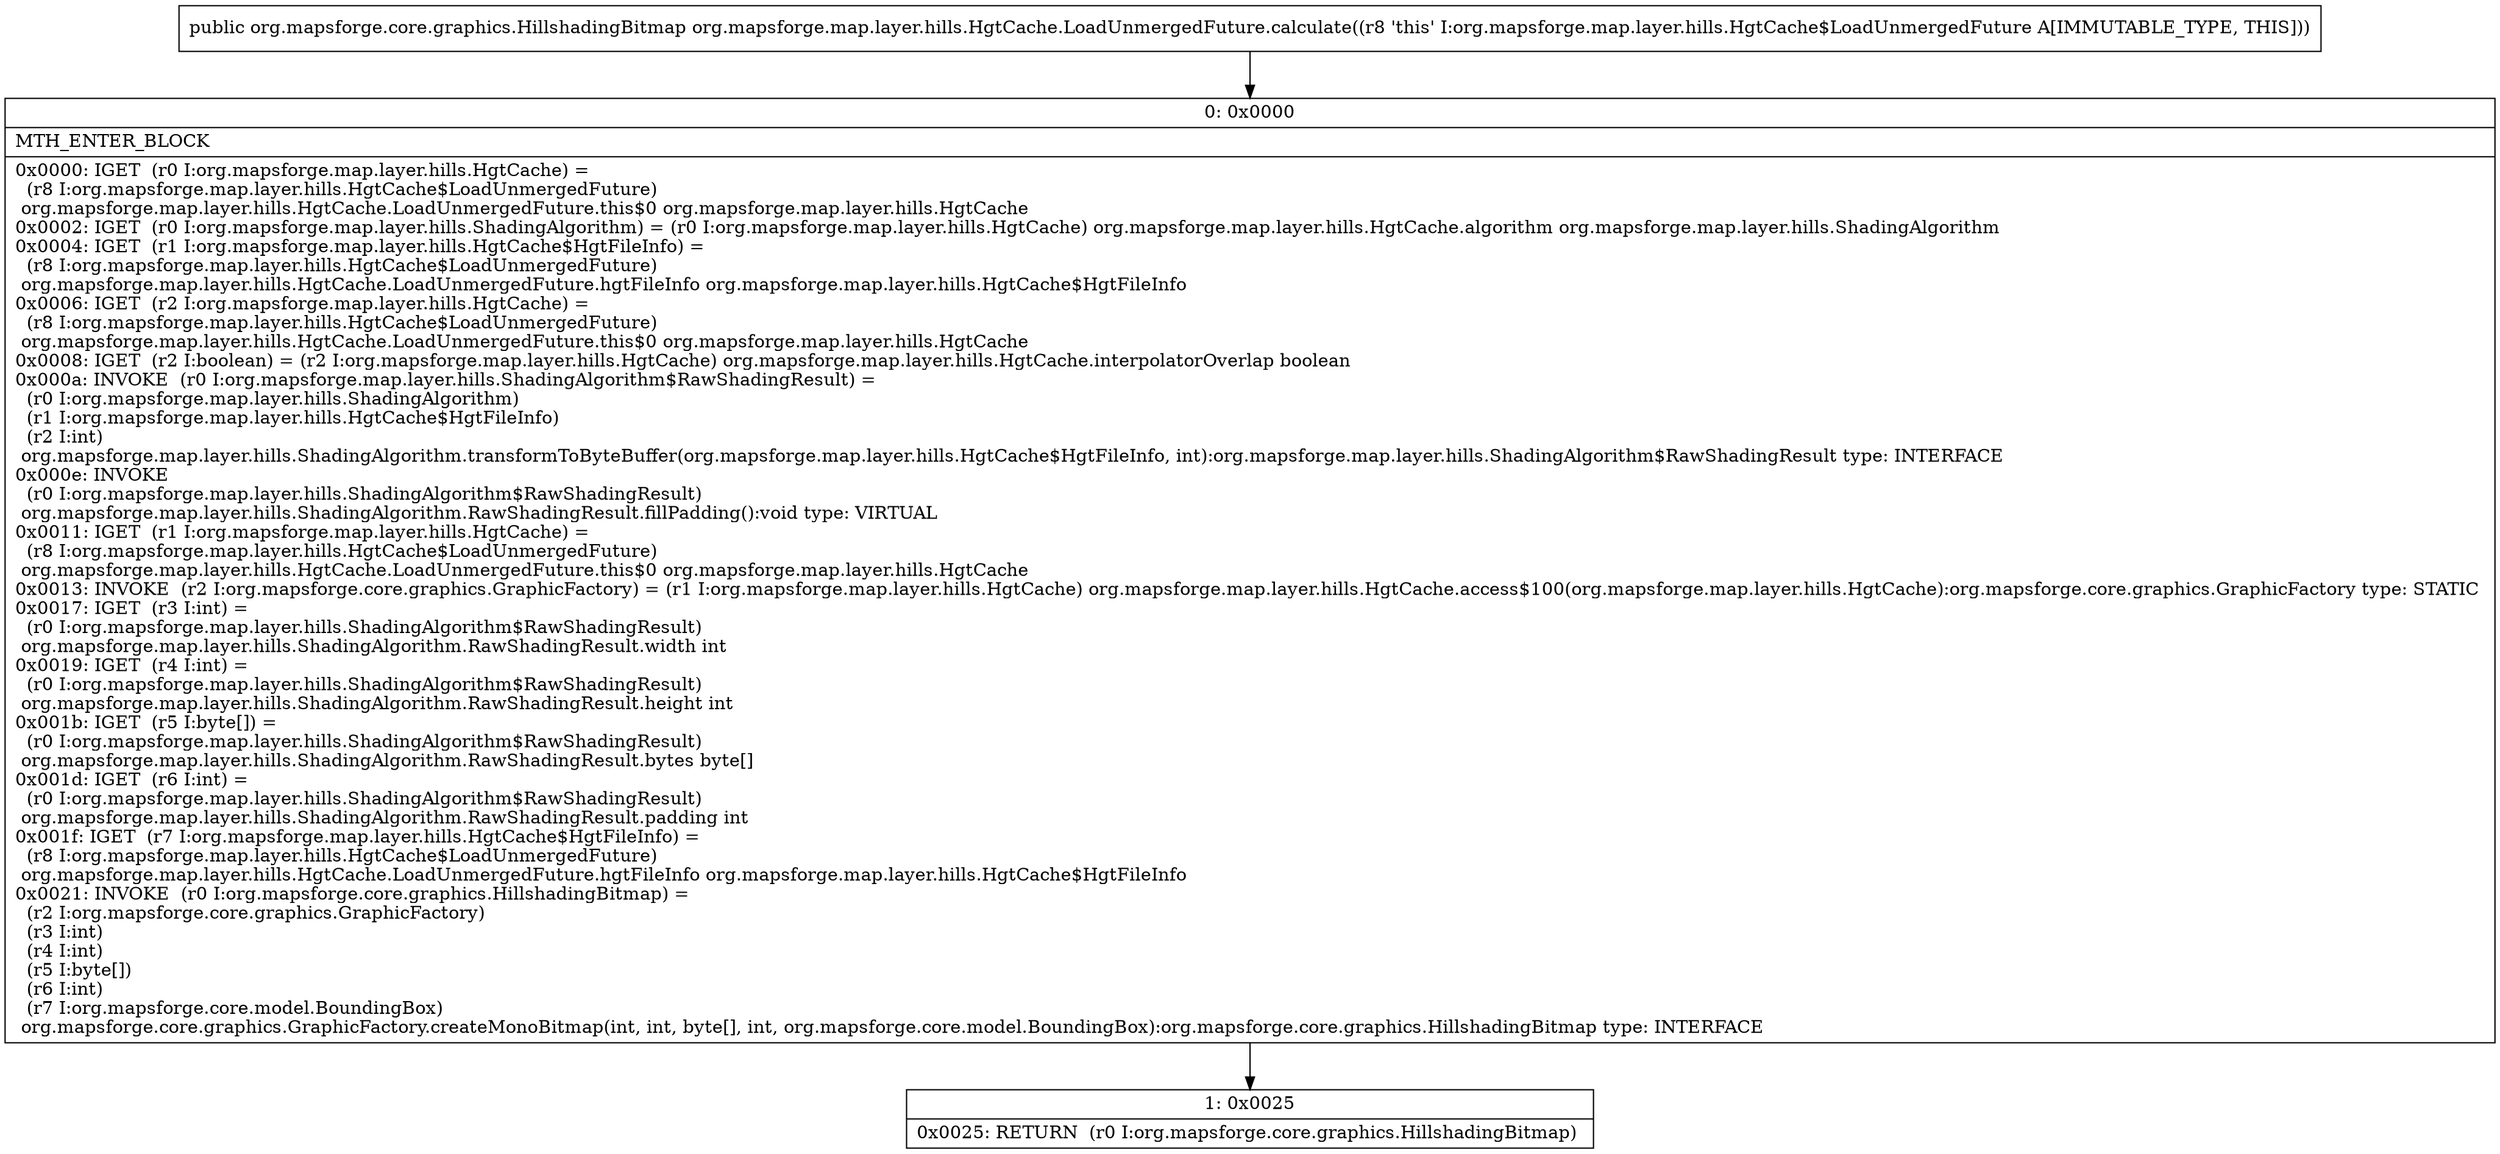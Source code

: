 digraph "CFG fororg.mapsforge.map.layer.hills.HgtCache.LoadUnmergedFuture.calculate()Lorg\/mapsforge\/core\/graphics\/HillshadingBitmap;" {
Node_0 [shape=record,label="{0\:\ 0x0000|MTH_ENTER_BLOCK\l|0x0000: IGET  (r0 I:org.mapsforge.map.layer.hills.HgtCache) = \l  (r8 I:org.mapsforge.map.layer.hills.HgtCache$LoadUnmergedFuture)\l org.mapsforge.map.layer.hills.HgtCache.LoadUnmergedFuture.this$0 org.mapsforge.map.layer.hills.HgtCache \l0x0002: IGET  (r0 I:org.mapsforge.map.layer.hills.ShadingAlgorithm) = (r0 I:org.mapsforge.map.layer.hills.HgtCache) org.mapsforge.map.layer.hills.HgtCache.algorithm org.mapsforge.map.layer.hills.ShadingAlgorithm \l0x0004: IGET  (r1 I:org.mapsforge.map.layer.hills.HgtCache$HgtFileInfo) = \l  (r8 I:org.mapsforge.map.layer.hills.HgtCache$LoadUnmergedFuture)\l org.mapsforge.map.layer.hills.HgtCache.LoadUnmergedFuture.hgtFileInfo org.mapsforge.map.layer.hills.HgtCache$HgtFileInfo \l0x0006: IGET  (r2 I:org.mapsforge.map.layer.hills.HgtCache) = \l  (r8 I:org.mapsforge.map.layer.hills.HgtCache$LoadUnmergedFuture)\l org.mapsforge.map.layer.hills.HgtCache.LoadUnmergedFuture.this$0 org.mapsforge.map.layer.hills.HgtCache \l0x0008: IGET  (r2 I:boolean) = (r2 I:org.mapsforge.map.layer.hills.HgtCache) org.mapsforge.map.layer.hills.HgtCache.interpolatorOverlap boolean \l0x000a: INVOKE  (r0 I:org.mapsforge.map.layer.hills.ShadingAlgorithm$RawShadingResult) = \l  (r0 I:org.mapsforge.map.layer.hills.ShadingAlgorithm)\l  (r1 I:org.mapsforge.map.layer.hills.HgtCache$HgtFileInfo)\l  (r2 I:int)\l org.mapsforge.map.layer.hills.ShadingAlgorithm.transformToByteBuffer(org.mapsforge.map.layer.hills.HgtCache$HgtFileInfo, int):org.mapsforge.map.layer.hills.ShadingAlgorithm$RawShadingResult type: INTERFACE \l0x000e: INVOKE  \l  (r0 I:org.mapsforge.map.layer.hills.ShadingAlgorithm$RawShadingResult)\l org.mapsforge.map.layer.hills.ShadingAlgorithm.RawShadingResult.fillPadding():void type: VIRTUAL \l0x0011: IGET  (r1 I:org.mapsforge.map.layer.hills.HgtCache) = \l  (r8 I:org.mapsforge.map.layer.hills.HgtCache$LoadUnmergedFuture)\l org.mapsforge.map.layer.hills.HgtCache.LoadUnmergedFuture.this$0 org.mapsforge.map.layer.hills.HgtCache \l0x0013: INVOKE  (r2 I:org.mapsforge.core.graphics.GraphicFactory) = (r1 I:org.mapsforge.map.layer.hills.HgtCache) org.mapsforge.map.layer.hills.HgtCache.access$100(org.mapsforge.map.layer.hills.HgtCache):org.mapsforge.core.graphics.GraphicFactory type: STATIC \l0x0017: IGET  (r3 I:int) = \l  (r0 I:org.mapsforge.map.layer.hills.ShadingAlgorithm$RawShadingResult)\l org.mapsforge.map.layer.hills.ShadingAlgorithm.RawShadingResult.width int \l0x0019: IGET  (r4 I:int) = \l  (r0 I:org.mapsforge.map.layer.hills.ShadingAlgorithm$RawShadingResult)\l org.mapsforge.map.layer.hills.ShadingAlgorithm.RawShadingResult.height int \l0x001b: IGET  (r5 I:byte[]) = \l  (r0 I:org.mapsforge.map.layer.hills.ShadingAlgorithm$RawShadingResult)\l org.mapsforge.map.layer.hills.ShadingAlgorithm.RawShadingResult.bytes byte[] \l0x001d: IGET  (r6 I:int) = \l  (r0 I:org.mapsforge.map.layer.hills.ShadingAlgorithm$RawShadingResult)\l org.mapsforge.map.layer.hills.ShadingAlgorithm.RawShadingResult.padding int \l0x001f: IGET  (r7 I:org.mapsforge.map.layer.hills.HgtCache$HgtFileInfo) = \l  (r8 I:org.mapsforge.map.layer.hills.HgtCache$LoadUnmergedFuture)\l org.mapsforge.map.layer.hills.HgtCache.LoadUnmergedFuture.hgtFileInfo org.mapsforge.map.layer.hills.HgtCache$HgtFileInfo \l0x0021: INVOKE  (r0 I:org.mapsforge.core.graphics.HillshadingBitmap) = \l  (r2 I:org.mapsforge.core.graphics.GraphicFactory)\l  (r3 I:int)\l  (r4 I:int)\l  (r5 I:byte[])\l  (r6 I:int)\l  (r7 I:org.mapsforge.core.model.BoundingBox)\l org.mapsforge.core.graphics.GraphicFactory.createMonoBitmap(int, int, byte[], int, org.mapsforge.core.model.BoundingBox):org.mapsforge.core.graphics.HillshadingBitmap type: INTERFACE \l}"];
Node_1 [shape=record,label="{1\:\ 0x0025|0x0025: RETURN  (r0 I:org.mapsforge.core.graphics.HillshadingBitmap) \l}"];
MethodNode[shape=record,label="{public org.mapsforge.core.graphics.HillshadingBitmap org.mapsforge.map.layer.hills.HgtCache.LoadUnmergedFuture.calculate((r8 'this' I:org.mapsforge.map.layer.hills.HgtCache$LoadUnmergedFuture A[IMMUTABLE_TYPE, THIS])) }"];
MethodNode -> Node_0;
Node_0 -> Node_1;
}

